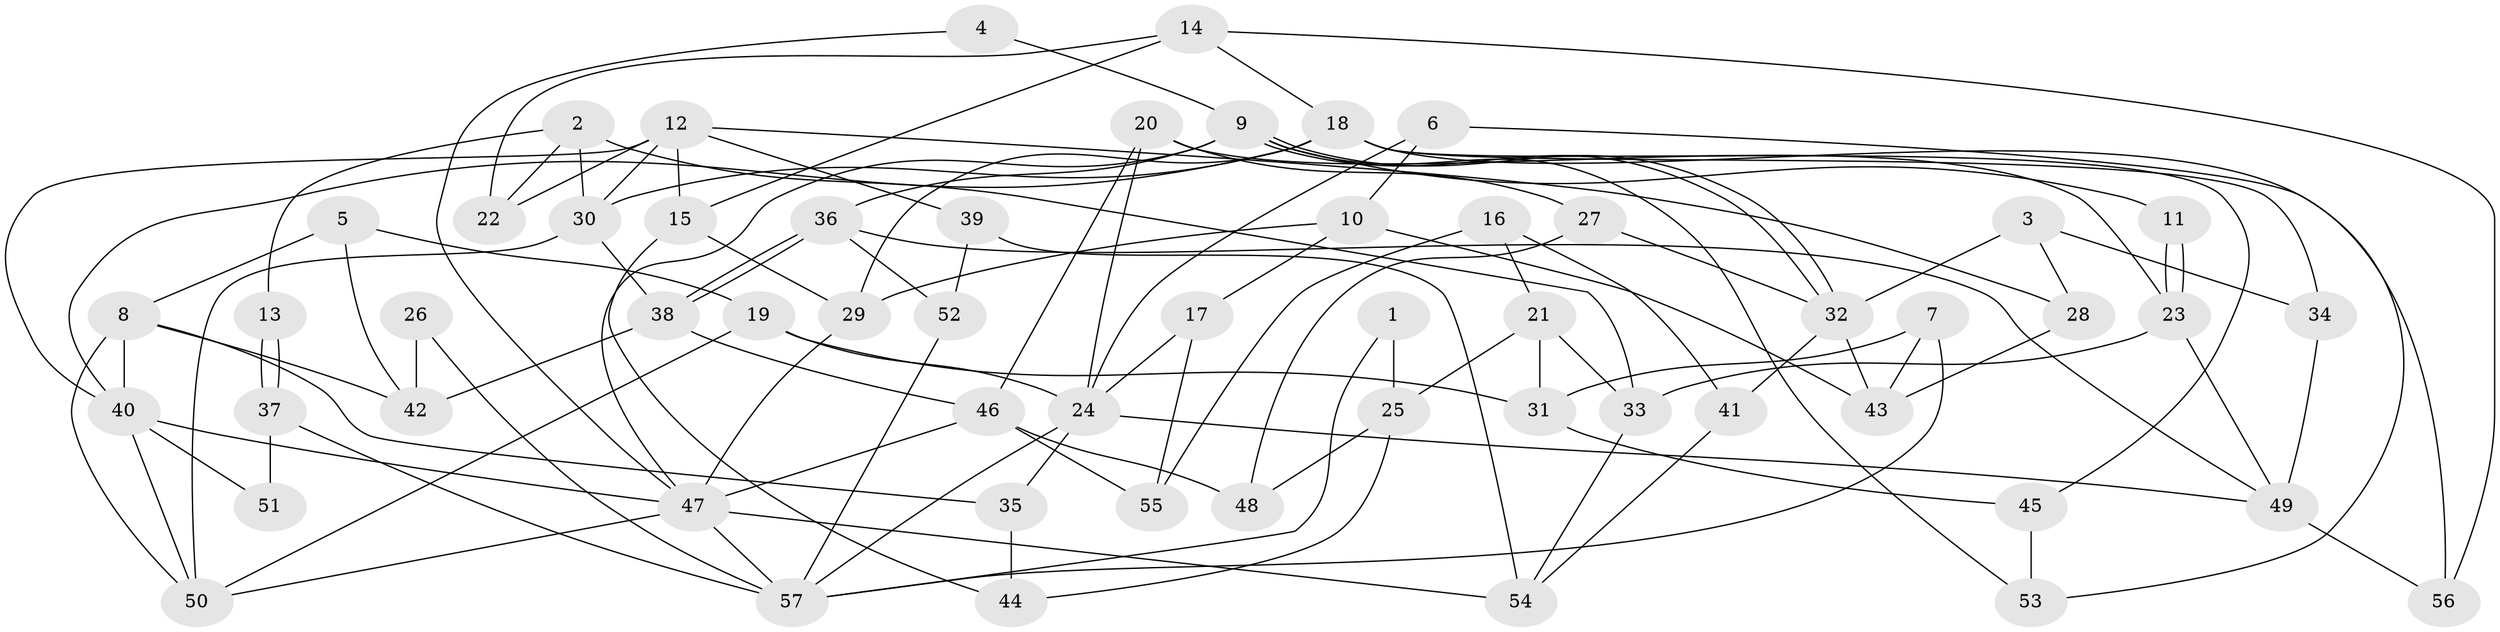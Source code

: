 // coarse degree distribution, {2: 0.08571428571428572, 6: 0.22857142857142856, 3: 0.2571428571428571, 4: 0.11428571428571428, 5: 0.14285714285714285, 7: 0.02857142857142857, 9: 0.05714285714285714, 8: 0.05714285714285714, 13: 0.02857142857142857}
// Generated by graph-tools (version 1.1) at 2025/52/02/27/25 19:52:09]
// undirected, 57 vertices, 114 edges
graph export_dot {
graph [start="1"]
  node [color=gray90,style=filled];
  1;
  2;
  3;
  4;
  5;
  6;
  7;
  8;
  9;
  10;
  11;
  12;
  13;
  14;
  15;
  16;
  17;
  18;
  19;
  20;
  21;
  22;
  23;
  24;
  25;
  26;
  27;
  28;
  29;
  30;
  31;
  32;
  33;
  34;
  35;
  36;
  37;
  38;
  39;
  40;
  41;
  42;
  43;
  44;
  45;
  46;
  47;
  48;
  49;
  50;
  51;
  52;
  53;
  54;
  55;
  56;
  57;
  1 -- 25;
  1 -- 57;
  2 -- 30;
  2 -- 33;
  2 -- 13;
  2 -- 22;
  3 -- 34;
  3 -- 28;
  3 -- 32;
  4 -- 9;
  4 -- 47;
  5 -- 8;
  5 -- 19;
  5 -- 42;
  6 -- 53;
  6 -- 24;
  6 -- 10;
  7 -- 43;
  7 -- 57;
  7 -- 31;
  8 -- 50;
  8 -- 42;
  8 -- 35;
  8 -- 40;
  9 -- 32;
  9 -- 32;
  9 -- 36;
  9 -- 11;
  9 -- 47;
  9 -- 53;
  10 -- 29;
  10 -- 17;
  10 -- 43;
  11 -- 23;
  11 -- 23;
  12 -- 30;
  12 -- 40;
  12 -- 15;
  12 -- 22;
  12 -- 28;
  12 -- 39;
  13 -- 37;
  13 -- 37;
  14 -- 18;
  14 -- 22;
  14 -- 15;
  14 -- 56;
  15 -- 29;
  15 -- 44;
  16 -- 55;
  16 -- 41;
  16 -- 21;
  17 -- 24;
  17 -- 55;
  18 -- 56;
  18 -- 40;
  18 -- 29;
  18 -- 30;
  18 -- 34;
  18 -- 45;
  19 -- 50;
  19 -- 31;
  19 -- 24;
  20 -- 23;
  20 -- 46;
  20 -- 24;
  20 -- 27;
  21 -- 25;
  21 -- 31;
  21 -- 33;
  23 -- 33;
  23 -- 49;
  24 -- 35;
  24 -- 49;
  24 -- 57;
  25 -- 44;
  25 -- 48;
  26 -- 57;
  26 -- 42;
  27 -- 32;
  27 -- 48;
  28 -- 43;
  29 -- 47;
  30 -- 50;
  30 -- 38;
  31 -- 45;
  32 -- 41;
  32 -- 43;
  33 -- 54;
  34 -- 49;
  35 -- 44;
  36 -- 38;
  36 -- 38;
  36 -- 49;
  36 -- 52;
  37 -- 57;
  37 -- 51;
  38 -- 42;
  38 -- 46;
  39 -- 52;
  39 -- 54;
  40 -- 47;
  40 -- 50;
  40 -- 51;
  41 -- 54;
  45 -- 53;
  46 -- 47;
  46 -- 48;
  46 -- 55;
  47 -- 50;
  47 -- 54;
  47 -- 57;
  49 -- 56;
  52 -- 57;
}
